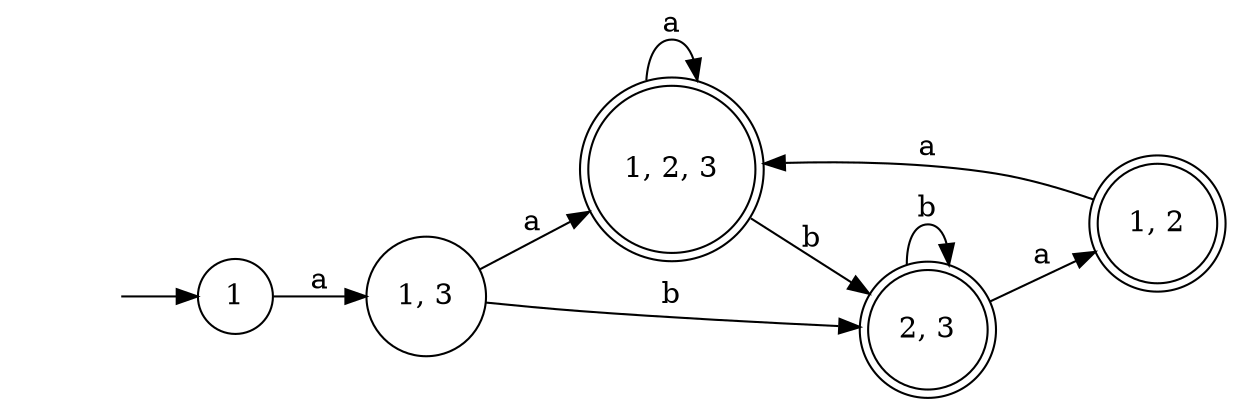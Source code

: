 digraph G {
	rankdir=LR;
	null [shape = plaintext label=""]
	1 [shape=circle label="1"];
	2 [shape=doublecircle label="1, 2"];
	3 [shape=circle label="1, 3"];
	4 [shape=doublecircle label="1, 2, 3"];
	6 [shape=doublecircle label="2, 3"];
	null -> 1
	1 -> 3 [label = "a"];
	2 -> 4 [label = "a"];
	3 -> 4 [label = "a"];
	3 -> 6 [label = "b"];
	4 -> 4 [label = "a"];
	4 -> 6 [label = "b"];
	6 -> 2 [label = "a"];
	6 -> 6 [label = "b"];
}
